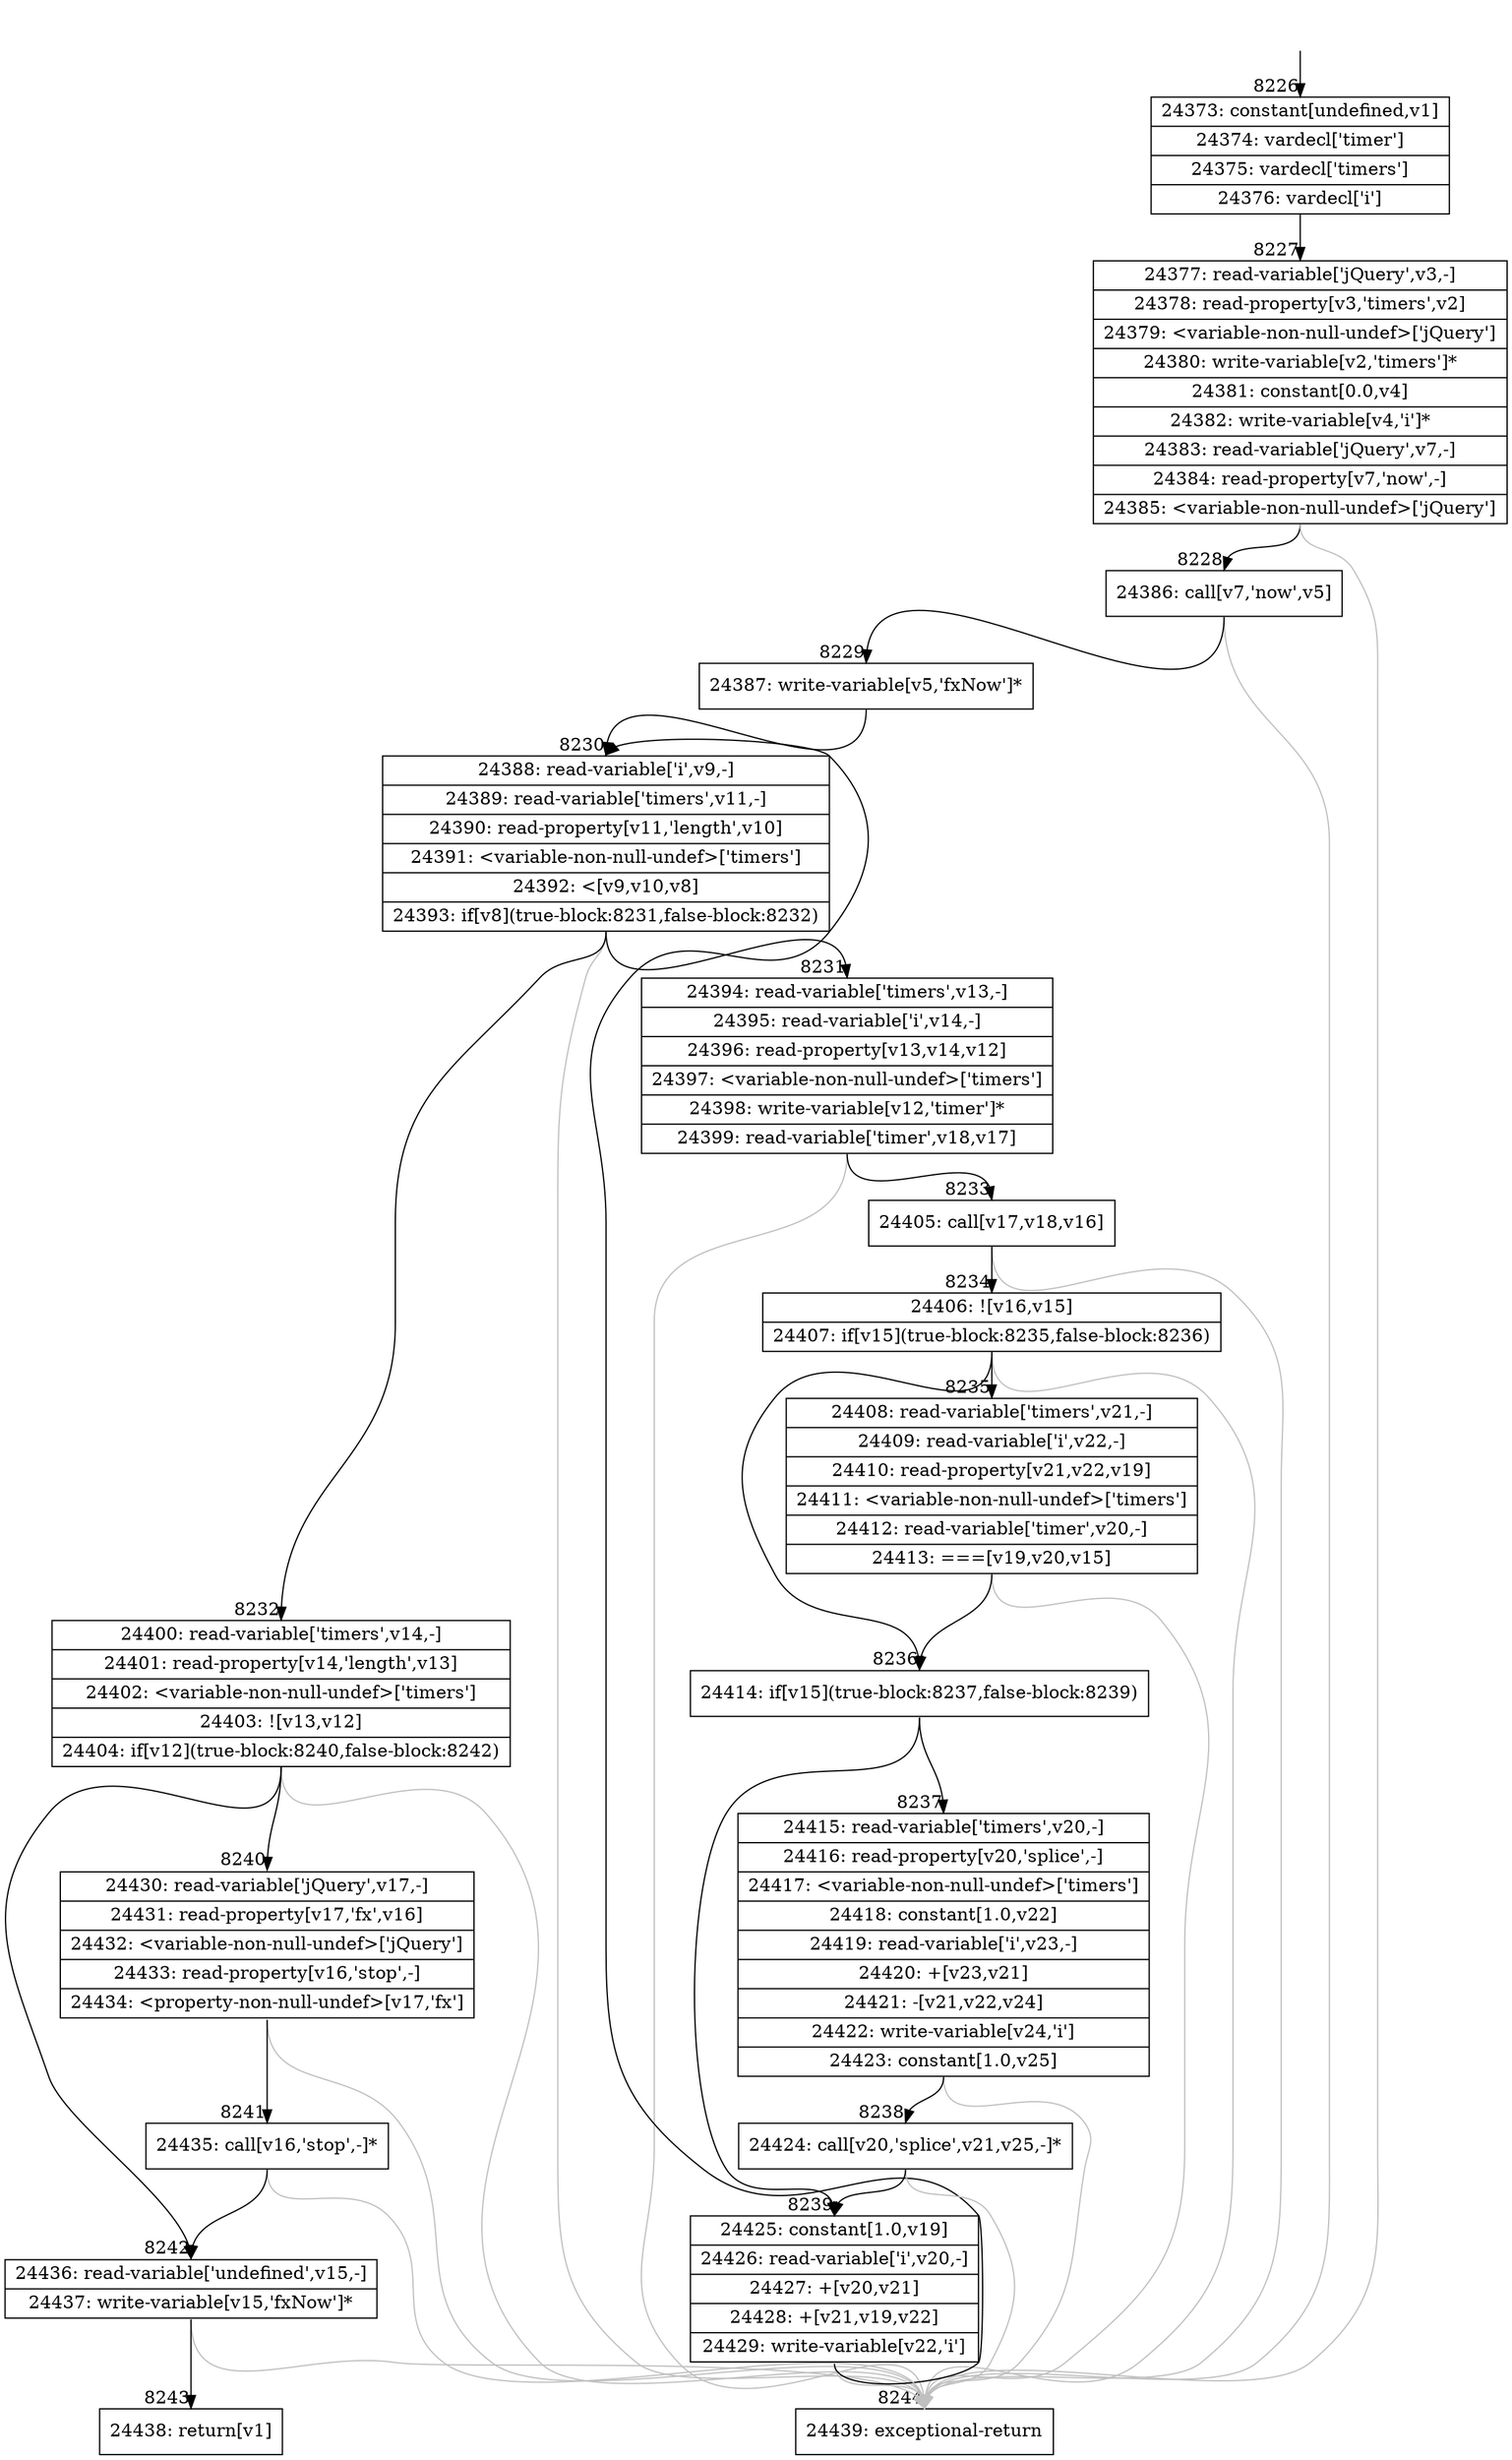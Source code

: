 digraph {
rankdir="TD"
BB_entry529[shape=none,label=""];
BB_entry529 -> BB8226 [tailport=s, headport=n, headlabel="    8226"]
BB8226 [shape=record label="{24373: constant[undefined,v1]|24374: vardecl['timer']|24375: vardecl['timers']|24376: vardecl['i']}" ] 
BB8226 -> BB8227 [tailport=s, headport=n, headlabel="      8227"]
BB8227 [shape=record label="{24377: read-variable['jQuery',v3,-]|24378: read-property[v3,'timers',v2]|24379: \<variable-non-null-undef\>['jQuery']|24380: write-variable[v2,'timers']*|24381: constant[0.0,v4]|24382: write-variable[v4,'i']*|24383: read-variable['jQuery',v7,-]|24384: read-property[v7,'now',-]|24385: \<variable-non-null-undef\>['jQuery']}" ] 
BB8227 -> BB8228 [tailport=s, headport=n, headlabel="      8228"]
BB8227 -> BB8244 [tailport=s, headport=n, color=gray, headlabel="      8244"]
BB8228 [shape=record label="{24386: call[v7,'now',v5]}" ] 
BB8228 -> BB8229 [tailport=s, headport=n, headlabel="      8229"]
BB8228 -> BB8244 [tailport=s, headport=n, color=gray]
BB8229 [shape=record label="{24387: write-variable[v5,'fxNow']*}" ] 
BB8229 -> BB8230 [tailport=s, headport=n, headlabel="      8230"]
BB8230 [shape=record label="{24388: read-variable['i',v9,-]|24389: read-variable['timers',v11,-]|24390: read-property[v11,'length',v10]|24391: \<variable-non-null-undef\>['timers']|24392: \<[v9,v10,v8]|24393: if[v8](true-block:8231,false-block:8232)}" ] 
BB8230 -> BB8231 [tailport=s, headport=n, headlabel="      8231"]
BB8230 -> BB8232 [tailport=s, headport=n, headlabel="      8232"]
BB8230 -> BB8244 [tailport=s, headport=n, color=gray]
BB8231 [shape=record label="{24394: read-variable['timers',v13,-]|24395: read-variable['i',v14,-]|24396: read-property[v13,v14,v12]|24397: \<variable-non-null-undef\>['timers']|24398: write-variable[v12,'timer']*|24399: read-variable['timer',v18,v17]}" ] 
BB8231 -> BB8233 [tailport=s, headport=n, headlabel="      8233"]
BB8231 -> BB8244 [tailport=s, headport=n, color=gray]
BB8232 [shape=record label="{24400: read-variable['timers',v14,-]|24401: read-property[v14,'length',v13]|24402: \<variable-non-null-undef\>['timers']|24403: ![v13,v12]|24404: if[v12](true-block:8240,false-block:8242)}" ] 
BB8232 -> BB8240 [tailport=s, headport=n, headlabel="      8240"]
BB8232 -> BB8242 [tailport=s, headport=n, headlabel="      8242"]
BB8232 -> BB8244 [tailport=s, headport=n, color=gray]
BB8233 [shape=record label="{24405: call[v17,v18,v16]}" ] 
BB8233 -> BB8234 [tailport=s, headport=n, headlabel="      8234"]
BB8233 -> BB8244 [tailport=s, headport=n, color=gray]
BB8234 [shape=record label="{24406: ![v16,v15]|24407: if[v15](true-block:8235,false-block:8236)}" ] 
BB8234 -> BB8236 [tailport=s, headport=n, headlabel="      8236"]
BB8234 -> BB8235 [tailport=s, headport=n, headlabel="      8235"]
BB8234 -> BB8244 [tailport=s, headport=n, color=gray]
BB8235 [shape=record label="{24408: read-variable['timers',v21,-]|24409: read-variable['i',v22,-]|24410: read-property[v21,v22,v19]|24411: \<variable-non-null-undef\>['timers']|24412: read-variable['timer',v20,-]|24413: ===[v19,v20,v15]}" ] 
BB8235 -> BB8236 [tailport=s, headport=n]
BB8235 -> BB8244 [tailport=s, headport=n, color=gray]
BB8236 [shape=record label="{24414: if[v15](true-block:8237,false-block:8239)}" ] 
BB8236 -> BB8237 [tailport=s, headport=n, headlabel="      8237"]
BB8236 -> BB8239 [tailport=s, headport=n, headlabel="      8239"]
BB8237 [shape=record label="{24415: read-variable['timers',v20,-]|24416: read-property[v20,'splice',-]|24417: \<variable-non-null-undef\>['timers']|24418: constant[1.0,v22]|24419: read-variable['i',v23,-]|24420: +[v23,v21]|24421: -[v21,v22,v24]|24422: write-variable[v24,'i']|24423: constant[1.0,v25]}" ] 
BB8237 -> BB8238 [tailport=s, headport=n, headlabel="      8238"]
BB8237 -> BB8244 [tailport=s, headport=n, color=gray]
BB8238 [shape=record label="{24424: call[v20,'splice',v21,v25,-]*}" ] 
BB8238 -> BB8239 [tailport=s, headport=n]
BB8238 -> BB8244 [tailport=s, headport=n, color=gray]
BB8239 [shape=record label="{24425: constant[1.0,v19]|24426: read-variable['i',v20,-]|24427: +[v20,v21]|24428: +[v21,v19,v22]|24429: write-variable[v22,'i']}" ] 
BB8239 -> BB8230 [tailport=s, headport=n]
BB8239 -> BB8244 [tailport=s, headport=n, color=gray]
BB8240 [shape=record label="{24430: read-variable['jQuery',v17,-]|24431: read-property[v17,'fx',v16]|24432: \<variable-non-null-undef\>['jQuery']|24433: read-property[v16,'stop',-]|24434: \<property-non-null-undef\>[v17,'fx']}" ] 
BB8240 -> BB8241 [tailport=s, headport=n, headlabel="      8241"]
BB8240 -> BB8244 [tailport=s, headport=n, color=gray]
BB8241 [shape=record label="{24435: call[v16,'stop',-]*}" ] 
BB8241 -> BB8242 [tailport=s, headport=n]
BB8241 -> BB8244 [tailport=s, headport=n, color=gray]
BB8242 [shape=record label="{24436: read-variable['undefined',v15,-]|24437: write-variable[v15,'fxNow']*}" ] 
BB8242 -> BB8243 [tailport=s, headport=n, headlabel="      8243"]
BB8242 -> BB8244 [tailport=s, headport=n, color=gray]
BB8243 [shape=record label="{24438: return[v1]}" ] 
BB8244 [shape=record label="{24439: exceptional-return}" ] 
}
